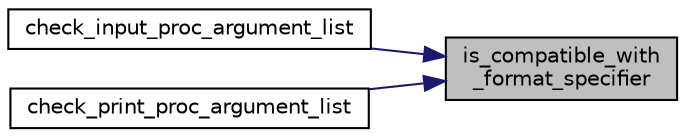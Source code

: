 digraph "is_compatible_with_format_specifier"
{
 // LATEX_PDF_SIZE
  edge [fontname="Helvetica",fontsize="10",labelfontname="Helvetica",labelfontsize="10"];
  node [fontname="Helvetica",fontsize="10",shape=record];
  rankdir="RL";
  Node1 [label="is_compatible_with\l_format_specifier",height=0.2,width=0.4,color="black", fillcolor="grey75", style="filled", fontcolor="black",tooltip=" "];
  Node1 -> Node2 [dir="back",color="midnightblue",fontsize="10",style="solid",fontname="Helvetica"];
  Node2 [label="check_input_proc_argument_list",height=0.2,width=0.4,color="black", fillcolor="white", style="filled",URL="$dd/d08/input__validation_8c.html#ad3dd17f0853fcdf49904fd5847b0e4b3",tooltip=" "];
  Node1 -> Node3 [dir="back",color="midnightblue",fontsize="10",style="solid",fontname="Helvetica"];
  Node3 [label="check_print_proc_argument_list",height=0.2,width=0.4,color="black", fillcolor="white", style="filled",URL="$de/dd3/predefined_8h.html#a2e389d9645c7b92911f4c86af31b14a8",tooltip=" "];
}
